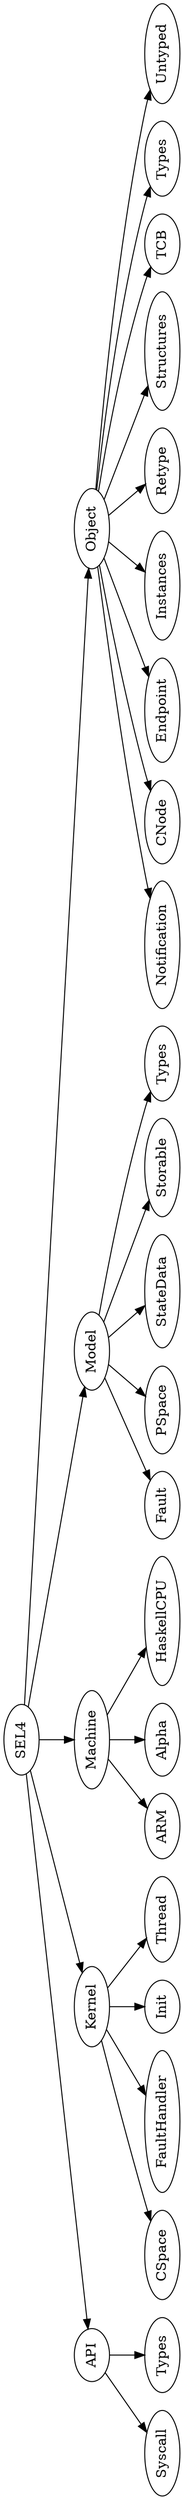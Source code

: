 digraph modules {
        orientation=landscape;
        SEL4 -> API;
        API -> Syscall;
        apitypes [label=Types]; API -> apitypes;
        SEL4 -> Kernel;
        Kernel -> CSpace;
        Kernel -> FaultHandler;
        Kernel -> Init;
        Kernel -> Thread;
        SEL4 -> Machine;
        Machine -> ARM;
        Machine -> Alpha;
        Machine -> HaskellCPU;
        SEL4 -> Model;
        Model -> Fault;
        Model -> PSpace;
        Model -> StateData;
        Model -> Storable;
        modeltypes [label=Types]; Model -> modeltypes;
        SEL4 -> Object;
        Object -> Notification;
        Object -> CNode;
        Object -> Endpoint;
        Object -> Instances;
        Object -> Retype;
        Object -> Structures;
        Object -> TCB;
        objtypes [label=Types]; Object -> objtypes;
        Object -> Untyped;
}
